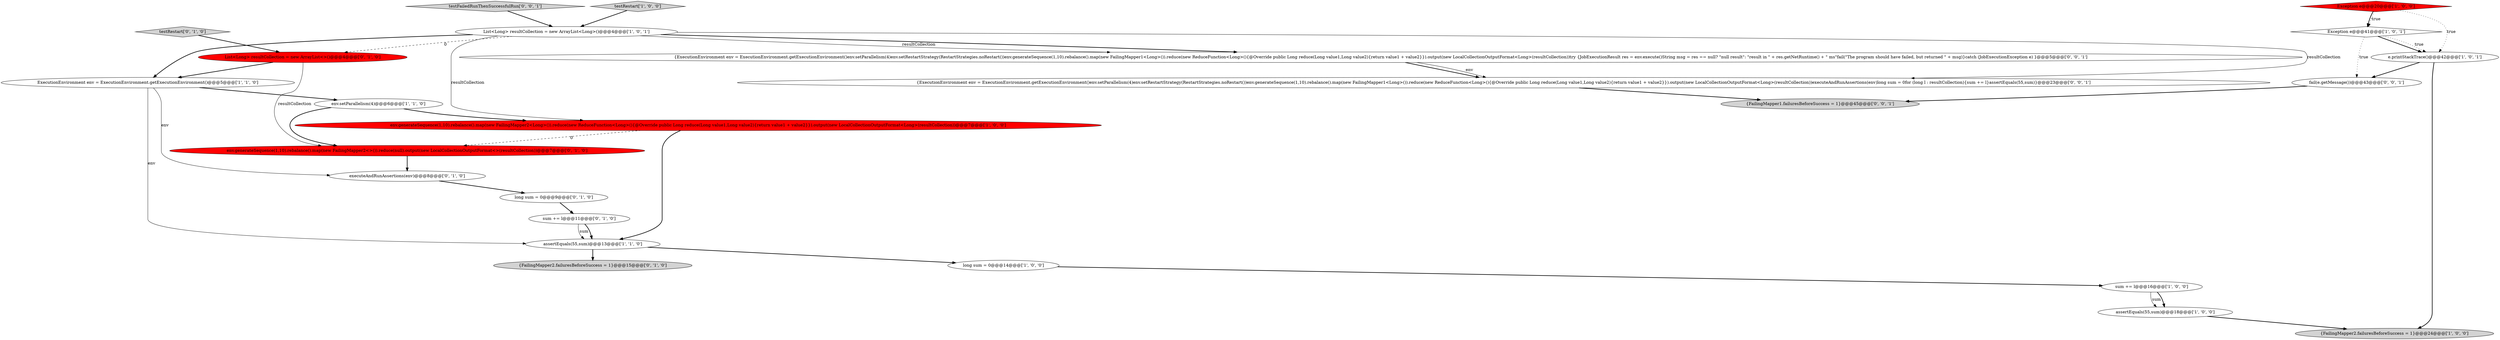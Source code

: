 digraph {
11 [style = filled, label = "long sum = 0@@@14@@@['1', '0', '0']", fillcolor = white, shape = ellipse image = "AAA0AAABBB1BBB"];
10 [style = filled, label = "e.printStackTrace()@@@42@@@['1', '0', '1']", fillcolor = white, shape = ellipse image = "AAA0AAABBB1BBB"];
23 [style = filled, label = "{ExecutionEnvironment env = ExecutionEnvironment.getExecutionEnvironment()env.setParallelism(4)env.setRestartStrategy(RestartStrategies.noRestart())env.generateSequence(1,10).rebalance().map(new FailingMapper1<Long>()).reduce(new ReduceFunction<Long>(){@Override public Long reduce(Long value1,Long value2){return value1 + value2}}).output(new LocalCollectionOutputFormat<Long>(resultCollection))try {JobExecutionResult res = env.execute()String msg = res == null? \"null result\": \"result in \" + res.getNetRuntime() + \" ms\"fail(\"The program should have failed, but returned \" + msg)}catch (JobExecutionException e) }@@@5@@@['0', '0', '1']", fillcolor = white, shape = ellipse image = "AAA0AAABBB3BBB"];
0 [style = filled, label = "ExecutionEnvironment env = ExecutionEnvironment.getExecutionEnvironment()@@@5@@@['1', '1', '0']", fillcolor = white, shape = ellipse image = "AAA0AAABBB1BBB"];
7 [style = filled, label = "{FailingMapper2.failuresBeforeSuccess = 1}@@@24@@@['1', '0', '0']", fillcolor = lightgray, shape = ellipse image = "AAA0AAABBB1BBB"];
2 [style = filled, label = "assertEquals(55,sum)@@@13@@@['1', '1', '0']", fillcolor = white, shape = ellipse image = "AAA0AAABBB1BBB"];
14 [style = filled, label = "{FailingMapper2.failuresBeforeSuccess = 1}@@@15@@@['0', '1', '0']", fillcolor = lightgray, shape = ellipse image = "AAA0AAABBB2BBB"];
3 [style = filled, label = "env.generateSequence(1,10).rebalance().map(new FailingMapper2<Long>()).reduce(new ReduceFunction<Long>(){@Override public Long reduce(Long value1,Long value2){return value1 + value2}}).output(new LocalCollectionOutputFormat<Long>(resultCollection))@@@7@@@['1', '0', '0']", fillcolor = red, shape = ellipse image = "AAA1AAABBB1BBB"];
8 [style = filled, label = "Exception e@@@41@@@['1', '0', '1']", fillcolor = white, shape = diamond image = "AAA0AAABBB1BBB"];
12 [style = filled, label = "assertEquals(55,sum)@@@18@@@['1', '0', '0']", fillcolor = white, shape = ellipse image = "AAA0AAABBB1BBB"];
18 [style = filled, label = "long sum = 0@@@9@@@['0', '1', '0']", fillcolor = white, shape = ellipse image = "AAA0AAABBB2BBB"];
5 [style = filled, label = "env.setParallelism(4)@@@6@@@['1', '1', '0']", fillcolor = white, shape = ellipse image = "AAA0AAABBB1BBB"];
1 [style = filled, label = "sum += l@@@16@@@['1', '0', '0']", fillcolor = white, shape = ellipse image = "AAA0AAABBB1BBB"];
9 [style = filled, label = "testRestart['1', '0', '0']", fillcolor = lightgray, shape = diamond image = "AAA0AAABBB1BBB"];
4 [style = filled, label = "List<Long> resultCollection = new ArrayList<Long>()@@@4@@@['1', '0', '1']", fillcolor = white, shape = ellipse image = "AAA0AAABBB1BBB"];
15 [style = filled, label = "executeAndRunAssertions(env)@@@8@@@['0', '1', '0']", fillcolor = white, shape = ellipse image = "AAA0AAABBB2BBB"];
19 [style = filled, label = "testRestart['0', '1', '0']", fillcolor = lightgray, shape = diamond image = "AAA0AAABBB2BBB"];
24 [style = filled, label = "fail(e.getMessage())@@@43@@@['0', '0', '1']", fillcolor = white, shape = ellipse image = "AAA0AAABBB3BBB"];
16 [style = filled, label = "env.generateSequence(1,10).rebalance().map(new FailingMapper2<>()).reduce(null).output(new LocalCollectionOutputFormat<>(resultCollection))@@@7@@@['0', '1', '0']", fillcolor = red, shape = ellipse image = "AAA1AAABBB2BBB"];
20 [style = filled, label = "{ExecutionEnvironment env = ExecutionEnvironment.getExecutionEnvironment()env.setParallelism(4)env.setRestartStrategy(RestartStrategies.noRestart())env.generateSequence(1,10).rebalance().map(new FailingMapper1<Long>()).reduce(new ReduceFunction<Long>(){@Override public Long reduce(Long value1,Long value2){return value1 + value2}}).output(new LocalCollectionOutputFormat<Long>(resultCollection))executeAndRunAssertions(env)long sum = 0for (long l : resultCollection){sum += l}assertEquals(55,sum)}@@@23@@@['0', '0', '1']", fillcolor = white, shape = ellipse image = "AAA0AAABBB3BBB"];
17 [style = filled, label = "List<Long> resultCollection = new ArrayList<>()@@@4@@@['0', '1', '0']", fillcolor = red, shape = ellipse image = "AAA1AAABBB2BBB"];
6 [style = filled, label = "Exception e@@@20@@@['1', '0', '0']", fillcolor = red, shape = diamond image = "AAA1AAABBB1BBB"];
13 [style = filled, label = "sum += l@@@11@@@['0', '1', '0']", fillcolor = white, shape = ellipse image = "AAA0AAABBB2BBB"];
21 [style = filled, label = "testFailedRunThenSuccessfulRun['0', '0', '1']", fillcolor = lightgray, shape = diamond image = "AAA0AAABBB3BBB"];
22 [style = filled, label = "{FailingMapper1.failuresBeforeSuccess = 1}@@@45@@@['0', '0', '1']", fillcolor = lightgray, shape = ellipse image = "AAA0AAABBB3BBB"];
5->3 [style = bold, label=""];
16->15 [style = bold, label=""];
8->10 [style = bold, label=""];
17->16 [style = solid, label="resultCollection"];
23->20 [style = bold, label=""];
13->2 [style = solid, label="sum"];
4->17 [style = dashed, label="0"];
11->1 [style = bold, label=""];
10->24 [style = bold, label=""];
1->12 [style = solid, label="sum"];
23->20 [style = solid, label="env"];
9->4 [style = bold, label=""];
19->17 [style = bold, label=""];
8->10 [style = dotted, label="true"];
24->22 [style = bold, label=""];
10->7 [style = bold, label=""];
15->18 [style = bold, label=""];
12->7 [style = bold, label=""];
8->24 [style = dotted, label="true"];
4->0 [style = bold, label=""];
20->22 [style = bold, label=""];
0->2 [style = solid, label="env"];
5->16 [style = bold, label=""];
6->10 [style = dotted, label="true"];
17->0 [style = bold, label=""];
3->2 [style = bold, label=""];
4->23 [style = solid, label="resultCollection"];
6->8 [style = dotted, label="true"];
4->3 [style = solid, label="resultCollection"];
2->14 [style = bold, label=""];
6->8 [style = bold, label=""];
18->13 [style = bold, label=""];
1->12 [style = bold, label=""];
21->4 [style = bold, label=""];
0->15 [style = solid, label="env"];
2->11 [style = bold, label=""];
4->23 [style = bold, label=""];
3->16 [style = dashed, label="0"];
4->20 [style = solid, label="resultCollection"];
0->5 [style = bold, label=""];
13->2 [style = bold, label=""];
}
